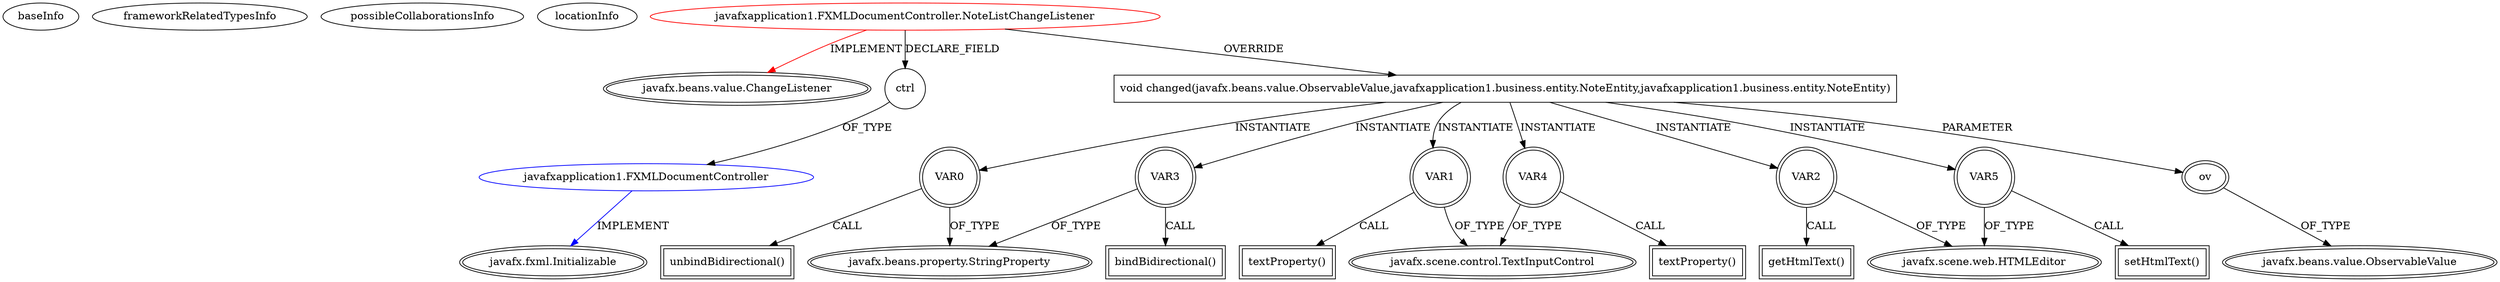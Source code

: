digraph {
baseInfo[graphId=144,category="extension_graph",isAnonymous=false,possibleRelation=true]
frameworkRelatedTypesInfo[0="javafx.beans.value.ChangeListener"]
possibleCollaborationsInfo[0="144~FIELD_DECLARATION-~javafx.beans.value.ChangeListener ~javafx.fxml.Initializable ~false~false"]
locationInfo[projectName="AndreasLehmann-SecureNote",filePath="/AndreasLehmann-SecureNote/SecureNote-master/src/javafxapplication1/FXMLDocumentController.java",contextSignature="NoteListChangeListener",graphId="144"]
0[label="javafxapplication1.FXMLDocumentController.NoteListChangeListener",vertexType="ROOT_CLIENT_CLASS_DECLARATION",isFrameworkType=false,color=red]
1[label="javafx.beans.value.ChangeListener",vertexType="FRAMEWORK_INTERFACE_TYPE",isFrameworkType=true,peripheries=2]
2[label="ctrl",vertexType="FIELD_DECLARATION",isFrameworkType=false,shape=circle]
3[label="javafxapplication1.FXMLDocumentController",vertexType="REFERENCE_CLIENT_CLASS_DECLARATION",isFrameworkType=false,color=blue]
4[label="javafx.fxml.Initializable",vertexType="FRAMEWORK_INTERFACE_TYPE",isFrameworkType=true,peripheries=2]
5[label="void changed(javafx.beans.value.ObservableValue,javafxapplication1.business.entity.NoteEntity,javafxapplication1.business.entity.NoteEntity)",vertexType="OVERRIDING_METHOD_DECLARATION",isFrameworkType=false,shape=box]
6[label="ov",vertexType="PARAMETER_DECLARATION",isFrameworkType=true,peripheries=2]
7[label="javafx.beans.value.ObservableValue",vertexType="FRAMEWORK_INTERFACE_TYPE",isFrameworkType=true,peripheries=2]
8[label="VAR0",vertexType="VARIABLE_EXPRESION",isFrameworkType=true,peripheries=2,shape=circle]
10[label="javafx.beans.property.StringProperty",vertexType="FRAMEWORK_CLASS_TYPE",isFrameworkType=true,peripheries=2]
9[label="unbindBidirectional()",vertexType="INSIDE_CALL",isFrameworkType=true,peripheries=2,shape=box]
11[label="VAR1",vertexType="VARIABLE_EXPRESION",isFrameworkType=true,peripheries=2,shape=circle]
13[label="javafx.scene.control.TextInputControl",vertexType="FRAMEWORK_CLASS_TYPE",isFrameworkType=true,peripheries=2]
12[label="textProperty()",vertexType="INSIDE_CALL",isFrameworkType=true,peripheries=2,shape=box]
14[label="VAR2",vertexType="VARIABLE_EXPRESION",isFrameworkType=true,peripheries=2,shape=circle]
16[label="javafx.scene.web.HTMLEditor",vertexType="FRAMEWORK_CLASS_TYPE",isFrameworkType=true,peripheries=2]
15[label="getHtmlText()",vertexType="INSIDE_CALL",isFrameworkType=true,peripheries=2,shape=box]
17[label="VAR3",vertexType="VARIABLE_EXPRESION",isFrameworkType=true,peripheries=2,shape=circle]
18[label="bindBidirectional()",vertexType="INSIDE_CALL",isFrameworkType=true,peripheries=2,shape=box]
20[label="VAR4",vertexType="VARIABLE_EXPRESION",isFrameworkType=true,peripheries=2,shape=circle]
21[label="textProperty()",vertexType="INSIDE_CALL",isFrameworkType=true,peripheries=2,shape=box]
23[label="VAR5",vertexType="VARIABLE_EXPRESION",isFrameworkType=true,peripheries=2,shape=circle]
24[label="setHtmlText()",vertexType="INSIDE_CALL",isFrameworkType=true,peripheries=2,shape=box]
0->1[label="IMPLEMENT",color=red]
0->2[label="DECLARE_FIELD"]
3->4[label="IMPLEMENT",color=blue]
2->3[label="OF_TYPE"]
0->5[label="OVERRIDE"]
6->7[label="OF_TYPE"]
5->6[label="PARAMETER"]
5->8[label="INSTANTIATE"]
8->10[label="OF_TYPE"]
8->9[label="CALL"]
5->11[label="INSTANTIATE"]
11->13[label="OF_TYPE"]
11->12[label="CALL"]
5->14[label="INSTANTIATE"]
14->16[label="OF_TYPE"]
14->15[label="CALL"]
5->17[label="INSTANTIATE"]
17->10[label="OF_TYPE"]
17->18[label="CALL"]
5->20[label="INSTANTIATE"]
20->13[label="OF_TYPE"]
20->21[label="CALL"]
5->23[label="INSTANTIATE"]
23->16[label="OF_TYPE"]
23->24[label="CALL"]
}
